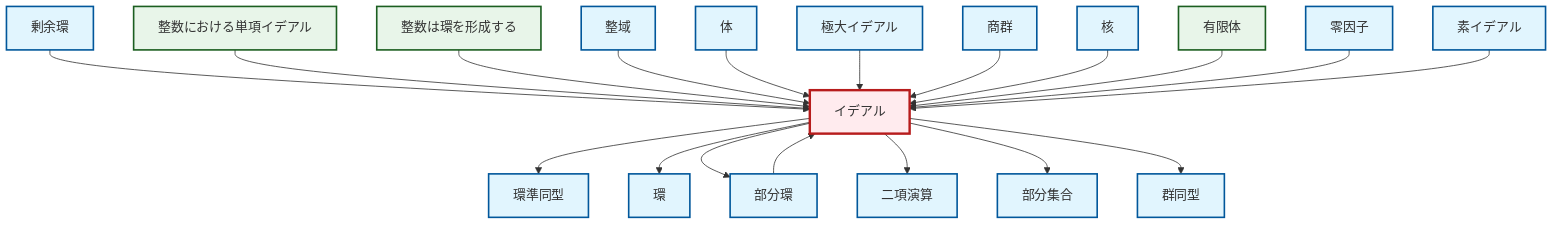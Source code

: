 graph TD
    classDef definition fill:#e1f5fe,stroke:#01579b,stroke-width:2px
    classDef theorem fill:#f3e5f5,stroke:#4a148c,stroke-width:2px
    classDef axiom fill:#fff3e0,stroke:#e65100,stroke-width:2px
    classDef example fill:#e8f5e9,stroke:#1b5e20,stroke-width:2px
    classDef current fill:#ffebee,stroke:#b71c1c,stroke-width:3px
    ex-integers-ring["整数は環を形成する"]:::example
    def-isomorphism["群同型"]:::definition
    def-maximal-ideal["極大イデアル"]:::definition
    def-subring["部分環"]:::definition
    ex-finite-field["有限体"]:::example
    def-binary-operation["二項演算"]:::definition
    def-integral-domain["整域"]:::definition
    def-ideal["イデアル"]:::definition
    def-kernel["核"]:::definition
    def-quotient-ring["剰余環"]:::definition
    def-field["体"]:::definition
    def-quotient-group["商群"]:::definition
    def-prime-ideal["素イデアル"]:::definition
    ex-principal-ideal["整数における単項イデアル"]:::example
    def-subset["部分集合"]:::definition
    def-zero-divisor["零因子"]:::definition
    def-ring["環"]:::definition
    def-ring-homomorphism["環準同型"]:::definition
    def-quotient-ring --> def-ideal
    def-subring --> def-ideal
    def-ideal --> def-ring-homomorphism
    def-ideal --> def-ring
    ex-principal-ideal --> def-ideal
    def-ideal --> def-subring
    ex-integers-ring --> def-ideal
    def-ideal --> def-binary-operation
    def-integral-domain --> def-ideal
    def-ideal --> def-subset
    def-field --> def-ideal
    def-maximal-ideal --> def-ideal
    def-quotient-group --> def-ideal
    def-kernel --> def-ideal
    def-ideal --> def-isomorphism
    ex-finite-field --> def-ideal
    def-zero-divisor --> def-ideal
    def-prime-ideal --> def-ideal
    class def-ideal current